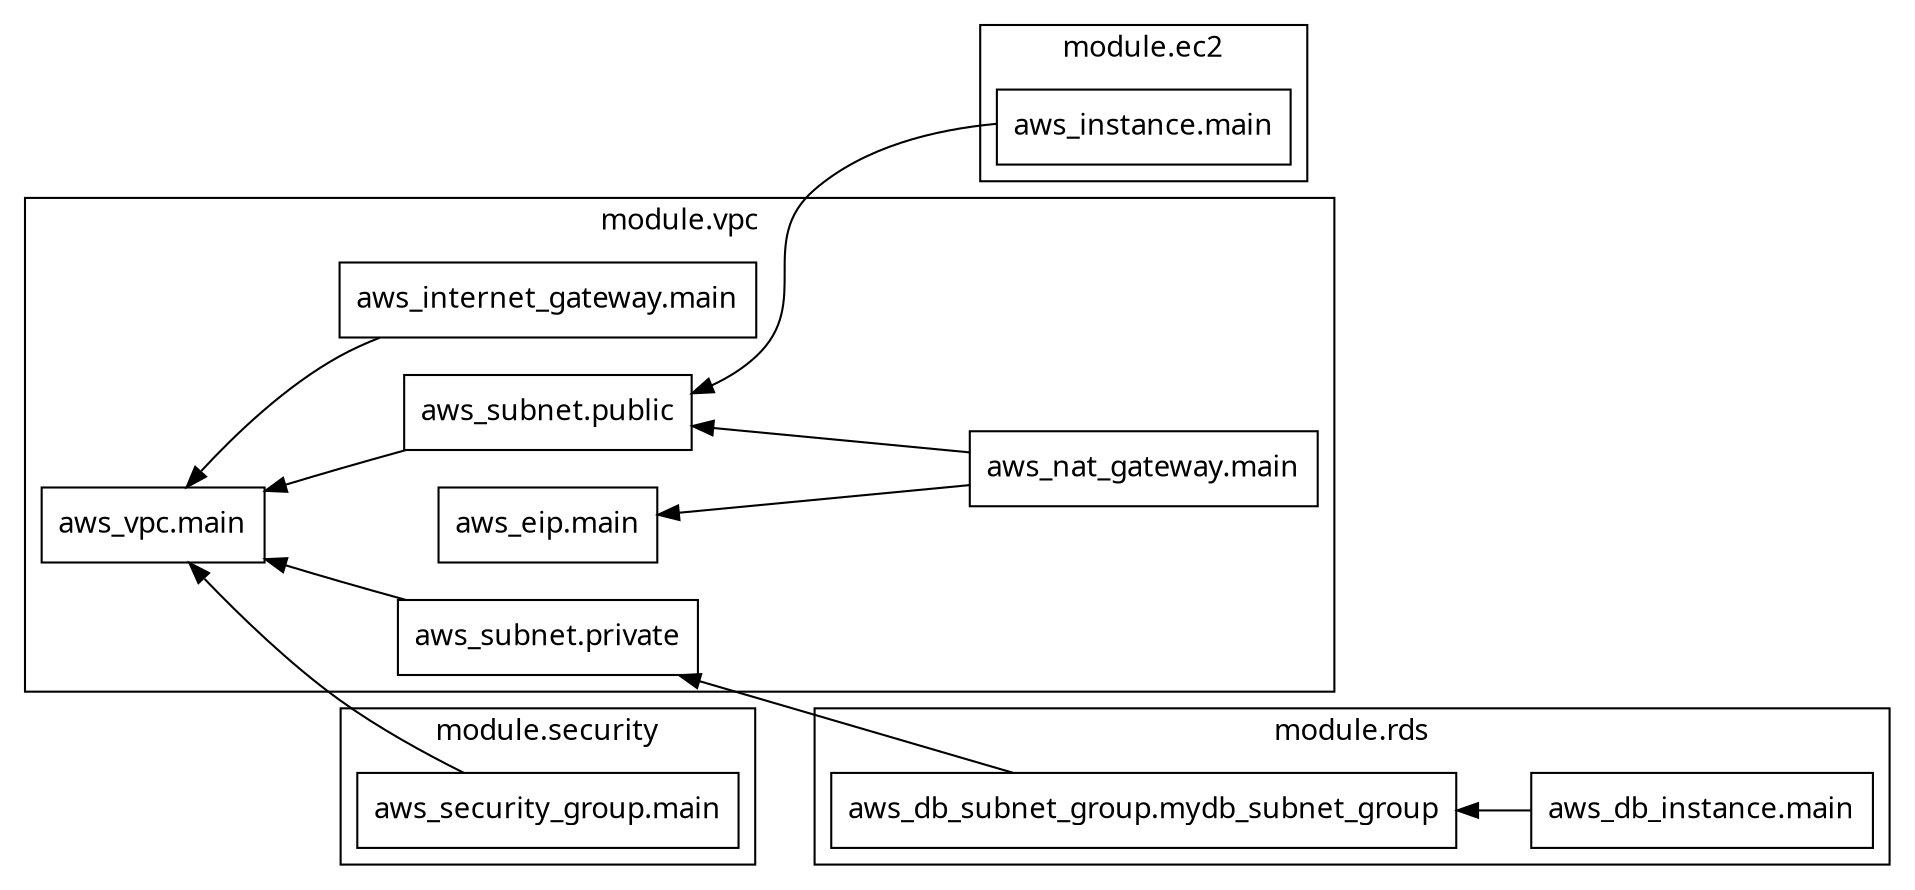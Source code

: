 digraph G {
  rankdir = "RL";
  node [shape = rect, fontname = "sans-serif"];
  subgraph "cluster_module.ec2" {
    label = "module.ec2"
    fontname = "sans-serif"
    "module.ec2.aws_instance.main" [label="aws_instance.main"];
  }
  subgraph "cluster_module.rds" {
    label = "module.rds"
    fontname = "sans-serif"
    "module.rds.aws_db_instance.main" [label="aws_db_instance.main"];
    "module.rds.aws_db_subnet_group.mydb_subnet_group" [label="aws_db_subnet_group.mydb_subnet_group"];
  }
  subgraph "cluster_module.security" {
    label = "module.security"
    fontname = "sans-serif"
    "module.security.aws_security_group.main" [label="aws_security_group.main"];
  }
  subgraph "cluster_module.vpc" {
    label = "module.vpc"
    fontname = "sans-serif"
    "module.vpc.aws_eip.main" [label="aws_eip.main"];
    "module.vpc.aws_internet_gateway.main" [label="aws_internet_gateway.main"];
    "module.vpc.aws_nat_gateway.main" [label="aws_nat_gateway.main"];
    "module.vpc.aws_subnet.private" [label="aws_subnet.private"];
    "module.vpc.aws_subnet.public" [label="aws_subnet.public"];
    "module.vpc.aws_vpc.main" [label="aws_vpc.main"];
  }
  "module.ec2.aws_instance.main" -> "module.vpc.aws_subnet.public";
  "module.rds.aws_db_instance.main" -> "module.rds.aws_db_subnet_group.mydb_subnet_group";
  "module.rds.aws_db_subnet_group.mydb_subnet_group" -> "module.vpc.aws_subnet.private";
  "module.security.aws_security_group.main" -> "module.vpc.aws_vpc.main";
  "module.vpc.aws_internet_gateway.main" -> "module.vpc.aws_vpc.main";
  "module.vpc.aws_nat_gateway.main" -> "module.vpc.aws_eip.main";
  "module.vpc.aws_nat_gateway.main" -> "module.vpc.aws_subnet.public";
  "module.vpc.aws_subnet.private" -> "module.vpc.aws_vpc.main";
  "module.vpc.aws_subnet.public" -> "module.vpc.aws_vpc.main";
}
